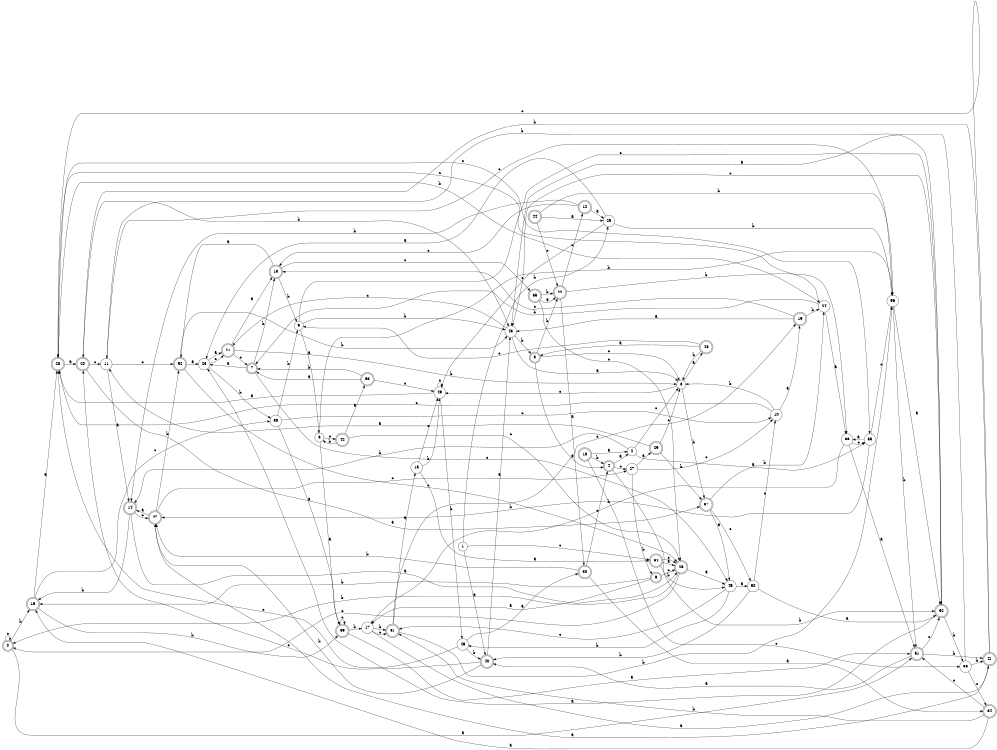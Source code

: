 digraph n46_7 {
__start0 [label="" shape="none"];

rankdir=LR;
size="8,5";

s0 [style="rounded,filled", color="black", fillcolor="white" shape="doublecircle", label="0"];
s1 [style="filled", color="black", fillcolor="white" shape="circle", label="1"];
s2 [style="filled", color="black", fillcolor="white" shape="circle", label="2"];
s3 [style="filled", color="black", fillcolor="white" shape="circle", label="3"];
s4 [style="rounded,filled", color="black", fillcolor="white" shape="doublecircle", label="4"];
s5 [style="rounded,filled", color="black", fillcolor="white" shape="doublecircle", label="5"];
s6 [style="rounded,filled", color="black", fillcolor="white" shape="doublecircle", label="6"];
s7 [style="rounded,filled", color="black", fillcolor="white" shape="doublecircle", label="7"];
s8 [style="filled", color="black", fillcolor="white" shape="circle", label="8"];
s9 [style="filled", color="black", fillcolor="white" shape="circle", label="9"];
s10 [style="filled", color="black", fillcolor="white" shape="circle", label="10"];
s11 [style="filled", color="black", fillcolor="white" shape="circle", label="11"];
s12 [style="rounded,filled", color="black", fillcolor="white" shape="doublecircle", label="12"];
s13 [style="rounded,filled", color="black", fillcolor="white" shape="doublecircle", label="13"];
s14 [style="rounded,filled", color="black", fillcolor="white" shape="doublecircle", label="14"];
s15 [style="filled", color="black", fillcolor="white" shape="circle", label="15"];
s16 [style="rounded,filled", color="black", fillcolor="white" shape="doublecircle", label="16"];
s17 [style="filled", color="black", fillcolor="white" shape="circle", label="17"];
s18 [style="rounded,filled", color="black", fillcolor="white" shape="doublecircle", label="18"];
s19 [style="rounded,filled", color="black", fillcolor="white" shape="doublecircle", label="19"];
s20 [style="rounded,filled", color="black", fillcolor="white" shape="doublecircle", label="20"];
s21 [style="rounded,filled", color="black", fillcolor="white" shape="doublecircle", label="21"];
s22 [style="rounded,filled", color="black", fillcolor="white" shape="doublecircle", label="22"];
s23 [style="filled", color="black", fillcolor="white" shape="circle", label="23"];
s24 [style="filled", color="black", fillcolor="white" shape="circle", label="24"];
s25 [style="filled", color="black", fillcolor="white" shape="circle", label="25"];
s26 [style="rounded,filled", color="black", fillcolor="white" shape="doublecircle", label="26"];
s27 [style="filled", color="black", fillcolor="white" shape="circle", label="27"];
s28 [style="rounded,filled", color="black", fillcolor="white" shape="doublecircle", label="28"];
s29 [style="rounded,filled", color="black", fillcolor="white" shape="doublecircle", label="29"];
s30 [style="rounded,filled", color="black", fillcolor="white" shape="doublecircle", label="30"];
s31 [style="rounded,filled", color="black", fillcolor="white" shape="doublecircle", label="31"];
s32 [style="rounded,filled", color="black", fillcolor="white" shape="doublecircle", label="32"];
s33 [style="filled", color="black", fillcolor="white" shape="circle", label="33"];
s34 [style="rounded,filled", color="black", fillcolor="white" shape="doublecircle", label="34"];
s35 [style="filled", color="black", fillcolor="white" shape="circle", label="35"];
s36 [style="filled", color="black", fillcolor="white" shape="circle", label="36"];
s37 [style="rounded,filled", color="black", fillcolor="white" shape="doublecircle", label="37"];
s38 [style="filled", color="black", fillcolor="white" shape="circle", label="38"];
s39 [style="rounded,filled", color="black", fillcolor="white" shape="doublecircle", label="39"];
s40 [style="rounded,filled", color="black", fillcolor="white" shape="doublecircle", label="40"];
s41 [style="rounded,filled", color="black", fillcolor="white" shape="doublecircle", label="41"];
s42 [style="rounded,filled", color="black", fillcolor="white" shape="doublecircle", label="42"];
s43 [style="filled", color="black", fillcolor="white" shape="circle", label="43"];
s44 [style="rounded,filled", color="black", fillcolor="white" shape="doublecircle", label="44"];
s45 [style="filled", color="black", fillcolor="white" shape="circle", label="45"];
s46 [style="filled", color="black", fillcolor="white" shape="circle", label="46"];
s47 [style="rounded,filled", color="black", fillcolor="white" shape="doublecircle", label="47"];
s48 [style="rounded,filled", color="black", fillcolor="white" shape="doublecircle", label="48"];
s49 [style="filled", color="black", fillcolor="white" shape="circle", label="49"];
s50 [style="filled", color="black", fillcolor="white" shape="circle", label="50"];
s51 [style="rounded,filled", color="black", fillcolor="white" shape="doublecircle", label="51"];
s52 [style="rounded,filled", color="black", fillcolor="white" shape="doublecircle", label="52"];
s53 [style="rounded,filled", color="black", fillcolor="white" shape="doublecircle", label="53"];
s54 [style="rounded,filled", color="black", fillcolor="white" shape="doublecircle", label="54"];
s55 [style="rounded,filled", color="black", fillcolor="white" shape="doublecircle", label="55"];
s56 [style="filled", color="black", fillcolor="white" shape="circle", label="56"];
s0 -> s51 [label="a"];
s0 -> s16 [label="b"];
s0 -> s0 [label="c"];
s1 -> s40 [label="a"];
s1 -> s25 [label="b"];
s1 -> s54 [label="c"];
s2 -> s35 [label="a"];
s2 -> s14 [label="b"];
s2 -> s8 [label="c"];
s3 -> s39 [label="a"];
s3 -> s56 [label="b"];
s3 -> s42 [label="c"];
s4 -> s2 [label="a"];
s4 -> s45 [label="b"];
s4 -> s27 [label="c"];
s5 -> s4 [label="a"];
s5 -> s22 [label="b"];
s5 -> s8 [label="c"];
s6 -> s17 [label="a"];
s6 -> s16 [label="b"];
s6 -> s26 [label="c"];
s7 -> s23 [label="a"];
s7 -> s13 [label="b"];
s7 -> s45 [label="c"];
s8 -> s48 [label="a"];
s8 -> s37 [label="b"];
s8 -> s49 [label="c"];
s9 -> s3 [label="a"];
s9 -> s43 [label="b"];
s9 -> s32 [label="c"];
s10 -> s19 [label="a"];
s10 -> s8 [label="b"];
s10 -> s28 [label="c"];
s11 -> s14 [label="a"];
s11 -> s32 [label="b"];
s11 -> s52 [label="c"];
s12 -> s25 [label="a"];
s12 -> s14 [label="b"];
s12 -> s13 [label="c"];
s13 -> s52 [label="a"];
s13 -> s9 [label="b"];
s13 -> s55 [label="c"];
s14 -> s26 [label="a"];
s14 -> s16 [label="b"];
s14 -> s47 [label="c"];
s15 -> s54 [label="a"];
s15 -> s49 [label="b"];
s15 -> s49 [label="c"];
s16 -> s28 [label="a"];
s16 -> s39 [label="b"];
s16 -> s38 [label="c"];
s17 -> s41 [label="a"];
s17 -> s31 [label="b"];
s17 -> s31 [label="c"];
s18 -> s2 [label="a"];
s18 -> s4 [label="b"];
s18 -> s33 [label="c"];
s19 -> s43 [label="a"];
s19 -> s24 [label="b"];
s19 -> s13 [label="c"];
s20 -> s37 [label="a"];
s20 -> s43 [label="b"];
s20 -> s11 [label="c"];
s21 -> s13 [label="a"];
s21 -> s8 [label="b"];
s21 -> s7 [label="c"];
s22 -> s30 [label="a"];
s22 -> s36 [label="b"];
s22 -> s12 [label="c"];
s23 -> s21 [label="a"];
s23 -> s38 [label="b"];
s23 -> s21 [label="c"];
s24 -> s36 [label="a"];
s24 -> s7 [label="b"];
s24 -> s28 [label="c"];
s25 -> s23 [label="a"];
s25 -> s56 [label="b"];
s25 -> s49 [label="c"];
s26 -> s45 [label="a"];
s26 -> s0 [label="b"];
s26 -> s0 [label="c"];
s27 -> s29 [label="a"];
s27 -> s6 [label="b"];
s27 -> s10 [label="c"];
s28 -> s20 [label="a"];
s28 -> s24 [label="b"];
s28 -> s35 [label="c"];
s29 -> s11 [label="a"];
s29 -> s37 [label="b"];
s29 -> s8 [label="c"];
s30 -> s34 [label="a"];
s30 -> s47 [label="b"];
s30 -> s4 [label="c"];
s31 -> s15 [label="a"];
s31 -> s56 [label="b"];
s31 -> s19 [label="c"];
s32 -> s23 [label="a"];
s32 -> s33 [label="b"];
s32 -> s43 [label="c"];
s33 -> s43 [label="a"];
s33 -> s41 [label="b"];
s33 -> s34 [label="c"];
s34 -> s16 [label="a"];
s34 -> s31 [label="b"];
s34 -> s51 [label="c"];
s35 -> s36 [label="a"];
s35 -> s47 [label="b"];
s35 -> s56 [label="c"];
s36 -> s51 [label="a"];
s36 -> s17 [label="b"];
s36 -> s35 [label="c"];
s37 -> s45 [label="a"];
s37 -> s24 [label="b"];
s37 -> s50 [label="c"];
s38 -> s39 [label="a"];
s38 -> s9 [label="b"];
s38 -> s10 [label="c"];
s39 -> s51 [label="a"];
s39 -> s17 [label="b"];
s39 -> s39 [label="c"];
s40 -> s43 [label="a"];
s40 -> s47 [label="b"];
s40 -> s20 [label="c"];
s41 -> s47 [label="a"];
s41 -> s20 [label="b"];
s41 -> s28 [label="c"];
s42 -> s53 [label="a"];
s42 -> s3 [label="b"];
s42 -> s26 [label="c"];
s43 -> s8 [label="a"];
s43 -> s5 [label="b"];
s43 -> s21 [label="c"];
s44 -> s25 [label="a"];
s44 -> s56 [label="b"];
s44 -> s22 [label="c"];
s45 -> s50 [label="a"];
s45 -> s46 [label="b"];
s45 -> s31 [label="c"];
s46 -> s30 [label="a"];
s46 -> s40 [label="b"];
s46 -> s28 [label="c"];
s47 -> s14 [label="a"];
s47 -> s52 [label="b"];
s47 -> s27 [label="c"];
s48 -> s5 [label="a"];
s48 -> s8 [label="b"];
s48 -> s9 [label="c"];
s49 -> s28 [label="a"];
s49 -> s46 [label="b"];
s49 -> s49 [label="c"];
s50 -> s32 [label="a"];
s50 -> s40 [label="b"];
s50 -> s10 [label="c"];
s51 -> s40 [label="a"];
s51 -> s41 [label="b"];
s51 -> s32 [label="c"];
s52 -> s23 [label="a"];
s52 -> s43 [label="b"];
s52 -> s26 [label="c"];
s53 -> s7 [label="a"];
s53 -> s7 [label="b"];
s53 -> s49 [label="c"];
s54 -> s26 [label="a"];
s54 -> s32 [label="b"];
s54 -> s26 [label="c"];
s55 -> s22 [label="a"];
s55 -> s22 [label="b"];
s55 -> s26 [label="c"];
s56 -> s32 [label="a"];
s56 -> s51 [label="b"];
s56 -> s11 [label="c"];

}